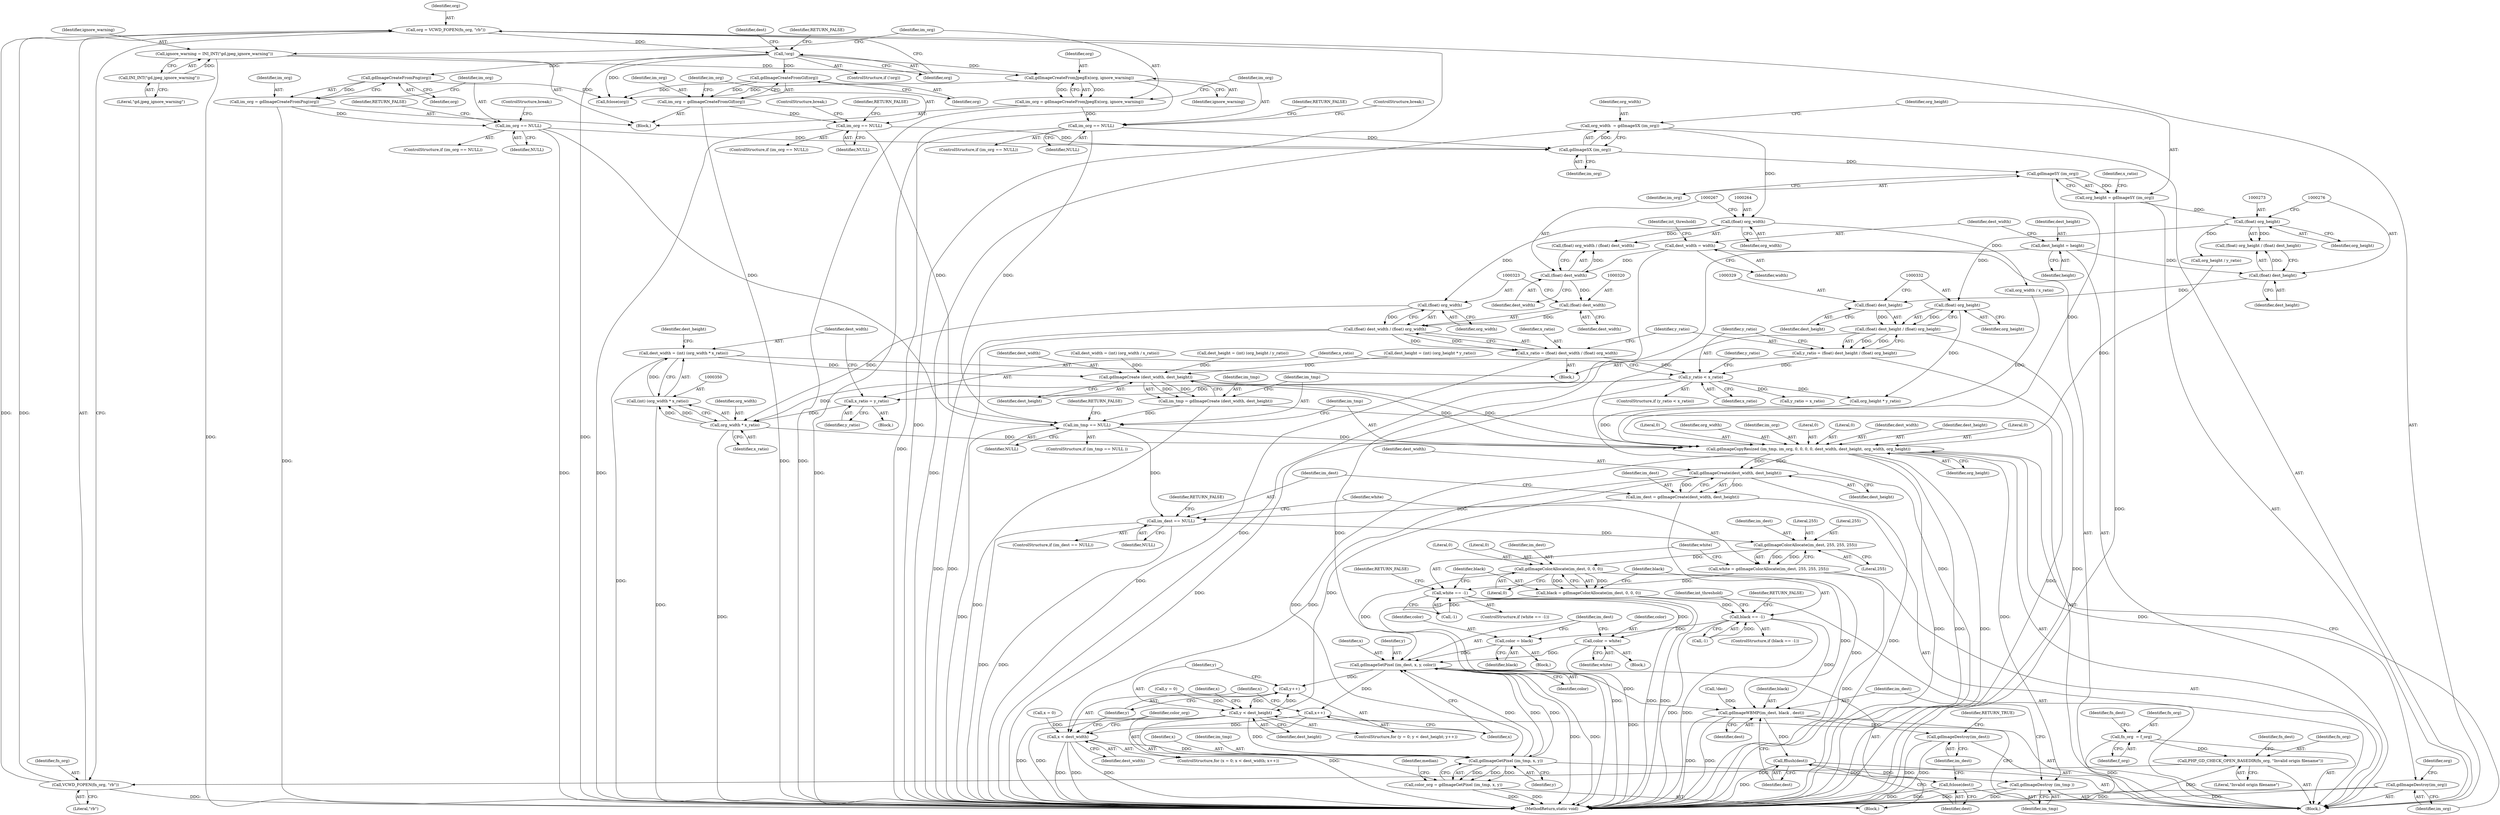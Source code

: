 digraph "0_php-src_b6f13a5ef9d6280cf984826a5de012a32c396cd4?w=1_2@integer" {
"1000347" [label="(Call,dest_width = (int) (org_width * x_ratio))"];
"1000349" [label="(Call,(int) (org_width * x_ratio))"];
"1000351" [label="(Call,org_width * x_ratio)"];
"1000322" [label="(Call,(float) org_width)"];
"1000263" [label="(Call,(float) org_width)"];
"1000252" [label="(Call,org_width  = gdImageSX (im_org))"];
"1000254" [label="(Call,gdImageSX (im_org))"];
"1000231" [label="(Call,im_org == NULL)"];
"1000225" [label="(Call,im_org = gdImageCreateFromJpegEx(org, ignore_warning))"];
"1000227" [label="(Call,gdImageCreateFromJpegEx(org, ignore_warning))"];
"1000191" [label="(Call,!org)"];
"1000185" [label="(Call,org = VCWD_FOPEN(fn_org, \"rb\"))"];
"1000187" [label="(Call,VCWD_FOPEN(fn_org, \"rb\"))"];
"1000179" [label="(Call,PHP_GD_CHECK_OPEN_BASEDIR(fn_org, \"Invalid origin filename\"))"];
"1000154" [label="(Call,fn_org  = f_org)"];
"1000221" [label="(Call,ignore_warning = INI_INT(\"gd.jpeg_ignore_warning\"))"];
"1000223" [label="(Call,INI_INT(\"gd.jpeg_ignore_warning\"))"];
"1000214" [label="(Call,im_org == NULL)"];
"1000209" [label="(Call,im_org = gdImageCreateFromGif(org))"];
"1000211" [label="(Call,gdImageCreateFromGif(org))"];
"1000243" [label="(Call,im_org == NULL)"];
"1000238" [label="(Call,im_org = gdImageCreateFromPng(org))"];
"1000240" [label="(Call,gdImageCreateFromPng(org))"];
"1000339" [label="(Call,x_ratio = y_ratio)"];
"1000335" [label="(Call,y_ratio < x_ratio)"];
"1000325" [label="(Call,y_ratio = (float) dest_height / (float) org_height)"];
"1000327" [label="(Call,(float) dest_height / (float) org_height)"];
"1000328" [label="(Call,(float) dest_height)"];
"1000275" [label="(Call,(float) dest_height)"];
"1000160" [label="(Call,dest_height = height)"];
"1000331" [label="(Call,(float) org_height)"];
"1000272" [label="(Call,(float) org_height)"];
"1000256" [label="(Call,org_height = gdImageSY (im_org))"];
"1000258" [label="(Call,gdImageSY (im_org))"];
"1000316" [label="(Call,x_ratio = (float) dest_width / (float) org_width)"];
"1000318" [label="(Call,(float) dest_width / (float) org_width)"];
"1000319" [label="(Call,(float) dest_width)"];
"1000266" [label="(Call,(float) dest_width)"];
"1000163" [label="(Call,dest_width = width)"];
"1000363" [label="(Call,gdImageCreate (dest_width, dest_height))"];
"1000361" [label="(Call,im_tmp = gdImageCreate (dest_width, dest_height))"];
"1000367" [label="(Call,im_tmp == NULL)"];
"1000372" [label="(Call,gdImageCopyResized (im_tmp, im_org, 0, 0, 0, 0, dest_width, dest_height, org_width, org_height))"];
"1000383" [label="(Call,gdImageDestroy(im_org))"];
"1000389" [label="(Call,gdImageCreate(dest_width, dest_height))"];
"1000387" [label="(Call,im_dest = gdImageCreate(dest_width, dest_height))"];
"1000393" [label="(Call,im_dest == NULL)"];
"1000400" [label="(Call,gdImageColorAllocate(im_dest, 255, 255, 255))"];
"1000398" [label="(Call,white = gdImageColorAllocate(im_dest, 255, 255, 255))"];
"1000406" [label="(Call,white == -1)"];
"1000488" [label="(Call,color = white)"];
"1000491" [label="(Call,gdImageSetPixel (im_dest, x, y, color))"];
"1000438" [label="(Call,y++)"];
"1000435" [label="(Call,y < dest_height)"];
"1000453" [label="(Call,gdImageGetPixel (im_tmp, x, y))"];
"1000451" [label="(Call,color_org = gdImageGetPixel (im_tmp, x, y))"];
"1000496" [label="(Call,gdImageDestroy (im_tmp ))"];
"1000448" [label="(Call,x++)"];
"1000445" [label="(Call,x < dest_width)"];
"1000498" [label="(Call,gdImageWBMP(im_dest, black , dest))"];
"1000502" [label="(Call,fflush(dest))"];
"1000504" [label="(Call,fclose(dest))"];
"1000506" [label="(Call,gdImageDestroy(im_dest))"];
"1000414" [label="(Call,gdImageColorAllocate(im_dest, 0, 0, 0))"];
"1000412" [label="(Call,black = gdImageColorAllocate(im_dest, 0, 0, 0))"];
"1000420" [label="(Call,black == -1)"];
"1000483" [label="(Call,color = black)"];
"1000167" [label="(Identifier,int_threshold)"];
"1000183" [label="(Identifier,fn_dest)"];
"1000179" [label="(Call,PHP_GD_CHECK_OPEN_BASEDIR(fn_org, \"Invalid origin filename\"))"];
"1000445" [label="(Call,x < dest_width)"];
"1000213" [label="(ControlStructure,if (im_org == NULL))"];
"1000223" [label="(Call,INI_INT(\"gd.jpeg_ignore_warning\"))"];
"1000307" [label="(Call,dest_height = (int) (org_height / y_ratio))"];
"1000383" [label="(Call,gdImageDestroy(im_org))"];
"1000432" [label="(Call,y = 0)"];
"1000191" [label="(Call,!org)"];
"1000496" [label="(Call,gdImageDestroy (im_tmp ))"];
"1000505" [label="(Identifier,dest)"];
"1000156" [label="(Identifier,f_org)"];
"1000485" [label="(Identifier,black)"];
"1000340" [label="(Identifier,x_ratio)"];
"1000366" [label="(ControlStructure,if (im_tmp == NULL ))"];
"1000324" [label="(Identifier,org_width)"];
"1000272" [label="(Call,(float) org_height)"];
"1000162" [label="(Identifier,height)"];
"1000311" [label="(Call,org_height / y_ratio)"];
"1000318" [label="(Call,(float) dest_width / (float) org_width)"];
"1000378" [label="(Literal,0)"];
"1000404" [label="(Literal,255)"];
"1000431" [label="(ControlStructure,for (y = 0; y < dest_height; y++))"];
"1000484" [label="(Identifier,color)"];
"1000408" [label="(Call,-1)"];
"1000187" [label="(Call,VCWD_FOPEN(fn_org, \"rb\"))"];
"1000244" [label="(Identifier,im_org)"];
"1000345" [label="(Identifier,y_ratio)"];
"1000399" [label="(Identifier,white)"];
"1000487" [label="(Block,)"];
"1000196" [label="(Identifier,dest)"];
"1000417" [label="(Literal,0)"];
"1000319" [label="(Call,(float) dest_width)"];
"1000230" [label="(ControlStructure,if (im_org == NULL))"];
"1000351" [label="(Call,org_width * x_ratio)"];
"1000185" [label="(Call,org = VCWD_FOPEN(fn_org, \"rb\"))"];
"1000212" [label="(Identifier,org)"];
"1000330" [label="(Identifier,dest_height)"];
"1000400" [label="(Call,gdImageColorAllocate(im_dest, 255, 255, 255))"];
"1000304" [label="(Call,org_width / x_ratio)"];
"1000407" [label="(Identifier,white)"];
"1000334" [label="(ControlStructure,if (y_ratio < x_ratio))"];
"1000371" [label="(Identifier,RETURN_FALSE)"];
"1000406" [label="(Call,white == -1)"];
"1000211" [label="(Call,gdImageCreateFromGif(org))"];
"1000348" [label="(Identifier,dest_width)"];
"1000491" [label="(Call,gdImageSetPixel (im_dest, x, y, color))"];
"1000317" [label="(Identifier,x_ratio)"];
"1000373" [label="(Identifier,im_tmp)"];
"1000335" [label="(Call,y_ratio < x_ratio)"];
"1000268" [label="(Identifier,dest_width)"];
"1000263" [label="(Call,(float) org_width)"];
"1000207" [label="(Block,)"];
"1000274" [label="(Identifier,org_height)"];
"1000393" [label="(Call,im_dest == NULL)"];
"1000395" [label="(Identifier,NULL)"];
"1000413" [label="(Identifier,black)"];
"1000226" [label="(Identifier,im_org)"];
"1000275" [label="(Call,(float) dest_height)"];
"1000242" [label="(ControlStructure,if (im_org == NULL))"];
"1000391" [label="(Identifier,dest_height)"];
"1000506" [label="(Call,gdImageDestroy(im_dest))"];
"1000221" [label="(Call,ignore_warning = INI_INT(\"gd.jpeg_ignore_warning\"))"];
"1000456" [label="(Identifier,y)"];
"1000427" [label="(Identifier,int_threshold)"];
"1000502" [label="(Call,fflush(dest))"];
"1000337" [label="(Identifier,x_ratio)"];
"1000497" [label="(Identifier,im_tmp)"];
"1000509" [label="(MethodReturn,static void)"];
"1000210" [label="(Identifier,im_org)"];
"1000194" [label="(Identifier,RETURN_FALSE)"];
"1000325" [label="(Call,y_ratio = (float) dest_height / (float) org_height)"];
"1000163" [label="(Call,dest_width = width)"];
"1000190" [label="(ControlStructure,if (!org))"];
"1000231" [label="(Call,im_org == NULL)"];
"1000504" [label="(Call,fclose(dest))"];
"1000181" [label="(Literal,\"Invalid origin filename\")"];
"1000322" [label="(Call,(float) org_width)"];
"1000425" [label="(Identifier,RETURN_FALSE)"];
"1000247" [label="(Identifier,RETURN_FALSE)"];
"1000367" [label="(Call,im_tmp == NULL)"];
"1000259" [label="(Identifier,im_org)"];
"1000339" [label="(Call,x_ratio = y_ratio)"];
"1000402" [label="(Literal,255)"];
"1000421" [label="(Identifier,black)"];
"1000354" [label="(Call,dest_height = (int) (org_height * y_ratio))"];
"1000271" [label="(Call,(float) org_height / (float) dest_height)"];
"1000394" [label="(Identifier,im_dest)"];
"1000265" [label="(Identifier,org_width)"];
"1000415" [label="(Identifier,im_dest)"];
"1000192" [label="(Identifier,org)"];
"1000316" [label="(Call,x_ratio = (float) dest_width / (float) org_width)"];
"1000229" [label="(Identifier,ignore_warning)"];
"1000403" [label="(Literal,255)"];
"1000500" [label="(Identifier,black)"];
"1000381" [label="(Identifier,org_width)"];
"1000495" [label="(Identifier,color)"];
"1000455" [label="(Identifier,x)"];
"1000225" [label="(Call,im_org = gdImageCreateFromJpegEx(org, ignore_warning))"];
"1000382" [label="(Identifier,org_height)"];
"1000398" [label="(Call,white = gdImageColorAllocate(im_dest, 255, 255, 255))"];
"1000186" [label="(Identifier,org)"];
"1000499" [label="(Identifier,im_dest)"];
"1000215" [label="(Identifier,im_org)"];
"1000416" [label="(Literal,0)"];
"1000248" [label="(ControlStructure,break;)"];
"1000349" [label="(Call,(int) (org_width * x_ratio))"];
"1000241" [label="(Identifier,org)"];
"1000437" [label="(Identifier,dest_height)"];
"1000236" [label="(ControlStructure,break;)"];
"1000108" [label="(Block,)"];
"1000458" [label="(Identifier,median)"];
"1000452" [label="(Identifier,color_org)"];
"1000344" [label="(Call,y_ratio = x_ratio)"];
"1000232" [label="(Identifier,im_org)"];
"1000450" [label="(Block,)"];
"1000353" [label="(Identifier,x_ratio)"];
"1000352" [label="(Identifier,org_width)"];
"1000261" [label="(Identifier,x_ratio)"];
"1000266" [label="(Call,(float) dest_width)"];
"1000420" [label="(Call,black == -1)"];
"1000488" [label="(Call,color = white)"];
"1000243" [label="(Call,im_org == NULL)"];
"1000362" [label="(Identifier,im_tmp)"];
"1000233" [label="(Identifier,NULL)"];
"1000451" [label="(Call,color_org = gdImageGetPixel (im_tmp, x, y))"];
"1000189" [label="(Literal,\"rb\")"];
"1000374" [label="(Identifier,im_org)"];
"1000377" [label="(Literal,0)"];
"1000201" [label="(Call,!dest)"];
"1000453" [label="(Call,gdImageGetPixel (im_tmp, x, y))"];
"1000262" [label="(Call,(float) org_width / (float) dest_width)"];
"1000336" [label="(Identifier,y_ratio)"];
"1000257" [label="(Identifier,org_height)"];
"1000454" [label="(Identifier,im_tmp)"];
"1000376" [label="(Literal,0)"];
"1000333" [label="(Identifier,org_height)"];
"1000446" [label="(Identifier,x)"];
"1000327" [label="(Call,(float) dest_height / (float) org_height)"];
"1000392" [label="(ControlStructure,if (im_dest == NULL))"];
"1000240" [label="(Call,gdImageCreateFromPng(org))"];
"1000412" [label="(Call,black = gdImageColorAllocate(im_dest, 0, 0, 0))"];
"1000418" [label="(Literal,0)"];
"1000209" [label="(Call,im_org = gdImageCreateFromGif(org))"];
"1000154" [label="(Call,fn_org  = f_org)"];
"1000390" [label="(Identifier,dest_width)"];
"1000365" [label="(Identifier,dest_height)"];
"1000347" [label="(Call,dest_width = (int) (org_width * x_ratio))"];
"1000363" [label="(Call,gdImageCreate (dest_width, dest_height))"];
"1000379" [label="(Identifier,dest_width)"];
"1000508" [label="(Identifier,RETURN_TRUE)"];
"1000483" [label="(Call,color = black)"];
"1000372" [label="(Call,gdImageCopyResized (im_tmp, im_org, 0, 0, 0, 0, dest_width, dest_height, org_width, org_height))"];
"1000422" [label="(Call,-1)"];
"1000388" [label="(Identifier,im_dest)"];
"1000253" [label="(Identifier,org_width)"];
"1000238" [label="(Call,im_org = gdImageCreateFromPng(org))"];
"1000277" [label="(Identifier,dest_height)"];
"1000449" [label="(Identifier,x)"];
"1000503" [label="(Identifier,dest)"];
"1000507" [label="(Identifier,im_dest)"];
"1000164" [label="(Identifier,dest_width)"];
"1000180" [label="(Identifier,fn_org)"];
"1000254" [label="(Call,gdImageSX (im_org))"];
"1000161" [label="(Identifier,dest_height)"];
"1000380" [label="(Identifier,dest_height)"];
"1000361" [label="(Call,im_tmp = gdImageCreate (dest_width, dest_height))"];
"1000439" [label="(Identifier,y)"];
"1000493" [label="(Identifier,x)"];
"1000441" [label="(ControlStructure,for (x = 0; x < dest_width; x++))"];
"1000235" [label="(Identifier,RETURN_FALSE)"];
"1000401" [label="(Identifier,im_dest)"];
"1000389" [label="(Call,gdImageCreate(dest_width, dest_height))"];
"1000315" [label="(Block,)"];
"1000442" [label="(Call,x = 0)"];
"1000411" [label="(Identifier,RETURN_FALSE)"];
"1000256" [label="(Call,org_height = gdImageSY (im_org))"];
"1000219" [label="(ControlStructure,break;)"];
"1000492" [label="(Identifier,im_dest)"];
"1000155" [label="(Identifier,fn_org)"];
"1000375" [label="(Literal,0)"];
"1000482" [label="(Block,)"];
"1000369" [label="(Identifier,NULL)"];
"1000214" [label="(Call,im_org == NULL)"];
"1000364" [label="(Identifier,dest_width)"];
"1000443" [label="(Identifier,x)"];
"1000326" [label="(Identifier,y_ratio)"];
"1000224" [label="(Literal,\"gd.jpeg_ignore_warning\")"];
"1000368" [label="(Identifier,im_tmp)"];
"1000255" [label="(Identifier,im_org)"];
"1000321" [label="(Identifier,dest_width)"];
"1000239" [label="(Identifier,im_org)"];
"1000160" [label="(Call,dest_height = height)"];
"1000386" [label="(Identifier,org)"];
"1000447" [label="(Identifier,dest_width)"];
"1000165" [label="(Identifier,width)"];
"1000385" [label="(Call,fclose(org))"];
"1000358" [label="(Call,org_height * y_ratio)"];
"1000188" [label="(Identifier,fn_org)"];
"1000384" [label="(Identifier,im_org)"];
"1000397" [label="(Identifier,RETURN_FALSE)"];
"1000414" [label="(Call,gdImageColorAllocate(im_dest, 0, 0, 0))"];
"1000405" [label="(ControlStructure,if (white == -1))"];
"1000222" [label="(Identifier,ignore_warning)"];
"1000490" [label="(Identifier,white)"];
"1000158" [label="(Identifier,fn_dest)"];
"1000436" [label="(Identifier,y)"];
"1000438" [label="(Call,y++)"];
"1000498" [label="(Call,gdImageWBMP(im_dest, black , dest))"];
"1000328" [label="(Call,(float) dest_height)"];
"1000355" [label="(Identifier,dest_height)"];
"1000218" [label="(Identifier,RETURN_FALSE)"];
"1000435" [label="(Call,y < dest_height)"];
"1000419" [label="(ControlStructure,if (black == -1))"];
"1000341" [label="(Identifier,y_ratio)"];
"1000228" [label="(Identifier,org)"];
"1000338" [label="(Block,)"];
"1000258" [label="(Call,gdImageSY (im_org))"];
"1000331" [label="(Call,(float) org_height)"];
"1000252" [label="(Call,org_width  = gdImageSX (im_org))"];
"1000387" [label="(Call,im_dest = gdImageCreate(dest_width, dest_height))"];
"1000245" [label="(Identifier,NULL)"];
"1000300" [label="(Call,dest_width = (int) (org_width / x_ratio))"];
"1000501" [label="(Identifier,dest)"];
"1000489" [label="(Identifier,color)"];
"1000227" [label="(Call,gdImageCreateFromJpegEx(org, ignore_warning))"];
"1000494" [label="(Identifier,y)"];
"1000216" [label="(Identifier,NULL)"];
"1000448" [label="(Call,x++)"];
"1000347" -> "1000315"  [label="AST: "];
"1000347" -> "1000349"  [label="CFG: "];
"1000348" -> "1000347"  [label="AST: "];
"1000349" -> "1000347"  [label="AST: "];
"1000355" -> "1000347"  [label="CFG: "];
"1000347" -> "1000509"  [label="DDG: "];
"1000349" -> "1000347"  [label="DDG: "];
"1000347" -> "1000363"  [label="DDG: "];
"1000349" -> "1000351"  [label="CFG: "];
"1000350" -> "1000349"  [label="AST: "];
"1000351" -> "1000349"  [label="AST: "];
"1000349" -> "1000509"  [label="DDG: "];
"1000351" -> "1000349"  [label="DDG: "];
"1000351" -> "1000349"  [label="DDG: "];
"1000351" -> "1000353"  [label="CFG: "];
"1000352" -> "1000351"  [label="AST: "];
"1000353" -> "1000351"  [label="AST: "];
"1000351" -> "1000509"  [label="DDG: "];
"1000322" -> "1000351"  [label="DDG: "];
"1000339" -> "1000351"  [label="DDG: "];
"1000335" -> "1000351"  [label="DDG: "];
"1000351" -> "1000372"  [label="DDG: "];
"1000322" -> "1000318"  [label="AST: "];
"1000322" -> "1000324"  [label="CFG: "];
"1000323" -> "1000322"  [label="AST: "];
"1000324" -> "1000322"  [label="AST: "];
"1000318" -> "1000322"  [label="CFG: "];
"1000322" -> "1000318"  [label="DDG: "];
"1000263" -> "1000322"  [label="DDG: "];
"1000263" -> "1000262"  [label="AST: "];
"1000263" -> "1000265"  [label="CFG: "];
"1000264" -> "1000263"  [label="AST: "];
"1000265" -> "1000263"  [label="AST: "];
"1000267" -> "1000263"  [label="CFG: "];
"1000263" -> "1000262"  [label="DDG: "];
"1000252" -> "1000263"  [label="DDG: "];
"1000263" -> "1000304"  [label="DDG: "];
"1000252" -> "1000108"  [label="AST: "];
"1000252" -> "1000254"  [label="CFG: "];
"1000253" -> "1000252"  [label="AST: "];
"1000254" -> "1000252"  [label="AST: "];
"1000257" -> "1000252"  [label="CFG: "];
"1000252" -> "1000509"  [label="DDG: "];
"1000254" -> "1000252"  [label="DDG: "];
"1000254" -> "1000255"  [label="CFG: "];
"1000255" -> "1000254"  [label="AST: "];
"1000231" -> "1000254"  [label="DDG: "];
"1000214" -> "1000254"  [label="DDG: "];
"1000243" -> "1000254"  [label="DDG: "];
"1000254" -> "1000258"  [label="DDG: "];
"1000231" -> "1000230"  [label="AST: "];
"1000231" -> "1000233"  [label="CFG: "];
"1000232" -> "1000231"  [label="AST: "];
"1000233" -> "1000231"  [label="AST: "];
"1000235" -> "1000231"  [label="CFG: "];
"1000236" -> "1000231"  [label="CFG: "];
"1000231" -> "1000509"  [label="DDG: "];
"1000225" -> "1000231"  [label="DDG: "];
"1000231" -> "1000367"  [label="DDG: "];
"1000225" -> "1000207"  [label="AST: "];
"1000225" -> "1000227"  [label="CFG: "];
"1000226" -> "1000225"  [label="AST: "];
"1000227" -> "1000225"  [label="AST: "];
"1000232" -> "1000225"  [label="CFG: "];
"1000225" -> "1000509"  [label="DDG: "];
"1000227" -> "1000225"  [label="DDG: "];
"1000227" -> "1000225"  [label="DDG: "];
"1000227" -> "1000229"  [label="CFG: "];
"1000228" -> "1000227"  [label="AST: "];
"1000229" -> "1000227"  [label="AST: "];
"1000227" -> "1000509"  [label="DDG: "];
"1000191" -> "1000227"  [label="DDG: "];
"1000221" -> "1000227"  [label="DDG: "];
"1000227" -> "1000385"  [label="DDG: "];
"1000191" -> "1000190"  [label="AST: "];
"1000191" -> "1000192"  [label="CFG: "];
"1000192" -> "1000191"  [label="AST: "];
"1000194" -> "1000191"  [label="CFG: "];
"1000196" -> "1000191"  [label="CFG: "];
"1000191" -> "1000509"  [label="DDG: "];
"1000185" -> "1000191"  [label="DDG: "];
"1000191" -> "1000211"  [label="DDG: "];
"1000191" -> "1000240"  [label="DDG: "];
"1000191" -> "1000385"  [label="DDG: "];
"1000185" -> "1000108"  [label="AST: "];
"1000185" -> "1000187"  [label="CFG: "];
"1000186" -> "1000185"  [label="AST: "];
"1000187" -> "1000185"  [label="AST: "];
"1000192" -> "1000185"  [label="CFG: "];
"1000185" -> "1000509"  [label="DDG: "];
"1000187" -> "1000185"  [label="DDG: "];
"1000187" -> "1000185"  [label="DDG: "];
"1000187" -> "1000189"  [label="CFG: "];
"1000188" -> "1000187"  [label="AST: "];
"1000189" -> "1000187"  [label="AST: "];
"1000187" -> "1000509"  [label="DDG: "];
"1000179" -> "1000187"  [label="DDG: "];
"1000179" -> "1000108"  [label="AST: "];
"1000179" -> "1000181"  [label="CFG: "];
"1000180" -> "1000179"  [label="AST: "];
"1000181" -> "1000179"  [label="AST: "];
"1000183" -> "1000179"  [label="CFG: "];
"1000179" -> "1000509"  [label="DDG: "];
"1000154" -> "1000179"  [label="DDG: "];
"1000154" -> "1000108"  [label="AST: "];
"1000154" -> "1000156"  [label="CFG: "];
"1000155" -> "1000154"  [label="AST: "];
"1000156" -> "1000154"  [label="AST: "];
"1000158" -> "1000154"  [label="CFG: "];
"1000154" -> "1000509"  [label="DDG: "];
"1000221" -> "1000207"  [label="AST: "];
"1000221" -> "1000223"  [label="CFG: "];
"1000222" -> "1000221"  [label="AST: "];
"1000223" -> "1000221"  [label="AST: "];
"1000226" -> "1000221"  [label="CFG: "];
"1000221" -> "1000509"  [label="DDG: "];
"1000223" -> "1000221"  [label="DDG: "];
"1000223" -> "1000224"  [label="CFG: "];
"1000224" -> "1000223"  [label="AST: "];
"1000214" -> "1000213"  [label="AST: "];
"1000214" -> "1000216"  [label="CFG: "];
"1000215" -> "1000214"  [label="AST: "];
"1000216" -> "1000214"  [label="AST: "];
"1000218" -> "1000214"  [label="CFG: "];
"1000219" -> "1000214"  [label="CFG: "];
"1000214" -> "1000509"  [label="DDG: "];
"1000209" -> "1000214"  [label="DDG: "];
"1000214" -> "1000367"  [label="DDG: "];
"1000209" -> "1000207"  [label="AST: "];
"1000209" -> "1000211"  [label="CFG: "];
"1000210" -> "1000209"  [label="AST: "];
"1000211" -> "1000209"  [label="AST: "];
"1000215" -> "1000209"  [label="CFG: "];
"1000209" -> "1000509"  [label="DDG: "];
"1000211" -> "1000209"  [label="DDG: "];
"1000211" -> "1000212"  [label="CFG: "];
"1000212" -> "1000211"  [label="AST: "];
"1000211" -> "1000385"  [label="DDG: "];
"1000243" -> "1000242"  [label="AST: "];
"1000243" -> "1000245"  [label="CFG: "];
"1000244" -> "1000243"  [label="AST: "];
"1000245" -> "1000243"  [label="AST: "];
"1000247" -> "1000243"  [label="CFG: "];
"1000248" -> "1000243"  [label="CFG: "];
"1000243" -> "1000509"  [label="DDG: "];
"1000238" -> "1000243"  [label="DDG: "];
"1000243" -> "1000367"  [label="DDG: "];
"1000238" -> "1000207"  [label="AST: "];
"1000238" -> "1000240"  [label="CFG: "];
"1000239" -> "1000238"  [label="AST: "];
"1000240" -> "1000238"  [label="AST: "];
"1000244" -> "1000238"  [label="CFG: "];
"1000238" -> "1000509"  [label="DDG: "];
"1000240" -> "1000238"  [label="DDG: "];
"1000240" -> "1000241"  [label="CFG: "];
"1000241" -> "1000240"  [label="AST: "];
"1000240" -> "1000385"  [label="DDG: "];
"1000339" -> "1000338"  [label="AST: "];
"1000339" -> "1000341"  [label="CFG: "];
"1000340" -> "1000339"  [label="AST: "];
"1000341" -> "1000339"  [label="AST: "];
"1000348" -> "1000339"  [label="CFG: "];
"1000335" -> "1000339"  [label="DDG: "];
"1000335" -> "1000334"  [label="AST: "];
"1000335" -> "1000337"  [label="CFG: "];
"1000336" -> "1000335"  [label="AST: "];
"1000337" -> "1000335"  [label="AST: "];
"1000340" -> "1000335"  [label="CFG: "];
"1000345" -> "1000335"  [label="CFG: "];
"1000335" -> "1000509"  [label="DDG: "];
"1000325" -> "1000335"  [label="DDG: "];
"1000316" -> "1000335"  [label="DDG: "];
"1000335" -> "1000344"  [label="DDG: "];
"1000335" -> "1000358"  [label="DDG: "];
"1000325" -> "1000315"  [label="AST: "];
"1000325" -> "1000327"  [label="CFG: "];
"1000326" -> "1000325"  [label="AST: "];
"1000327" -> "1000325"  [label="AST: "];
"1000336" -> "1000325"  [label="CFG: "];
"1000325" -> "1000509"  [label="DDG: "];
"1000327" -> "1000325"  [label="DDG: "];
"1000327" -> "1000325"  [label="DDG: "];
"1000327" -> "1000331"  [label="CFG: "];
"1000328" -> "1000327"  [label="AST: "];
"1000331" -> "1000327"  [label="AST: "];
"1000327" -> "1000509"  [label="DDG: "];
"1000327" -> "1000509"  [label="DDG: "];
"1000328" -> "1000327"  [label="DDG: "];
"1000331" -> "1000327"  [label="DDG: "];
"1000328" -> "1000330"  [label="CFG: "];
"1000329" -> "1000328"  [label="AST: "];
"1000330" -> "1000328"  [label="AST: "];
"1000332" -> "1000328"  [label="CFG: "];
"1000275" -> "1000328"  [label="DDG: "];
"1000275" -> "1000271"  [label="AST: "];
"1000275" -> "1000277"  [label="CFG: "];
"1000276" -> "1000275"  [label="AST: "];
"1000277" -> "1000275"  [label="AST: "];
"1000271" -> "1000275"  [label="CFG: "];
"1000275" -> "1000271"  [label="DDG: "];
"1000160" -> "1000275"  [label="DDG: "];
"1000160" -> "1000108"  [label="AST: "];
"1000160" -> "1000162"  [label="CFG: "];
"1000161" -> "1000160"  [label="AST: "];
"1000162" -> "1000160"  [label="AST: "];
"1000164" -> "1000160"  [label="CFG: "];
"1000160" -> "1000509"  [label="DDG: "];
"1000331" -> "1000333"  [label="CFG: "];
"1000332" -> "1000331"  [label="AST: "];
"1000333" -> "1000331"  [label="AST: "];
"1000272" -> "1000331"  [label="DDG: "];
"1000331" -> "1000358"  [label="DDG: "];
"1000272" -> "1000271"  [label="AST: "];
"1000272" -> "1000274"  [label="CFG: "];
"1000273" -> "1000272"  [label="AST: "];
"1000274" -> "1000272"  [label="AST: "];
"1000276" -> "1000272"  [label="CFG: "];
"1000272" -> "1000271"  [label="DDG: "];
"1000256" -> "1000272"  [label="DDG: "];
"1000272" -> "1000311"  [label="DDG: "];
"1000256" -> "1000108"  [label="AST: "];
"1000256" -> "1000258"  [label="CFG: "];
"1000257" -> "1000256"  [label="AST: "];
"1000258" -> "1000256"  [label="AST: "];
"1000261" -> "1000256"  [label="CFG: "];
"1000256" -> "1000509"  [label="DDG: "];
"1000258" -> "1000256"  [label="DDG: "];
"1000258" -> "1000259"  [label="CFG: "];
"1000259" -> "1000258"  [label="AST: "];
"1000258" -> "1000372"  [label="DDG: "];
"1000316" -> "1000315"  [label="AST: "];
"1000316" -> "1000318"  [label="CFG: "];
"1000317" -> "1000316"  [label="AST: "];
"1000318" -> "1000316"  [label="AST: "];
"1000326" -> "1000316"  [label="CFG: "];
"1000316" -> "1000509"  [label="DDG: "];
"1000318" -> "1000316"  [label="DDG: "];
"1000318" -> "1000316"  [label="DDG: "];
"1000319" -> "1000318"  [label="AST: "];
"1000318" -> "1000509"  [label="DDG: "];
"1000318" -> "1000509"  [label="DDG: "];
"1000319" -> "1000318"  [label="DDG: "];
"1000319" -> "1000321"  [label="CFG: "];
"1000320" -> "1000319"  [label="AST: "];
"1000321" -> "1000319"  [label="AST: "];
"1000323" -> "1000319"  [label="CFG: "];
"1000266" -> "1000319"  [label="DDG: "];
"1000266" -> "1000262"  [label="AST: "];
"1000266" -> "1000268"  [label="CFG: "];
"1000267" -> "1000266"  [label="AST: "];
"1000268" -> "1000266"  [label="AST: "];
"1000262" -> "1000266"  [label="CFG: "];
"1000266" -> "1000262"  [label="DDG: "];
"1000163" -> "1000266"  [label="DDG: "];
"1000163" -> "1000108"  [label="AST: "];
"1000163" -> "1000165"  [label="CFG: "];
"1000164" -> "1000163"  [label="AST: "];
"1000165" -> "1000163"  [label="AST: "];
"1000167" -> "1000163"  [label="CFG: "];
"1000163" -> "1000509"  [label="DDG: "];
"1000363" -> "1000361"  [label="AST: "];
"1000363" -> "1000365"  [label="CFG: "];
"1000364" -> "1000363"  [label="AST: "];
"1000365" -> "1000363"  [label="AST: "];
"1000361" -> "1000363"  [label="CFG: "];
"1000363" -> "1000361"  [label="DDG: "];
"1000363" -> "1000361"  [label="DDG: "];
"1000300" -> "1000363"  [label="DDG: "];
"1000307" -> "1000363"  [label="DDG: "];
"1000354" -> "1000363"  [label="DDG: "];
"1000363" -> "1000372"  [label="DDG: "];
"1000363" -> "1000372"  [label="DDG: "];
"1000361" -> "1000108"  [label="AST: "];
"1000362" -> "1000361"  [label="AST: "];
"1000368" -> "1000361"  [label="CFG: "];
"1000361" -> "1000509"  [label="DDG: "];
"1000361" -> "1000367"  [label="DDG: "];
"1000367" -> "1000366"  [label="AST: "];
"1000367" -> "1000369"  [label="CFG: "];
"1000368" -> "1000367"  [label="AST: "];
"1000369" -> "1000367"  [label="AST: "];
"1000371" -> "1000367"  [label="CFG: "];
"1000373" -> "1000367"  [label="CFG: "];
"1000367" -> "1000509"  [label="DDG: "];
"1000367" -> "1000372"  [label="DDG: "];
"1000367" -> "1000393"  [label="DDG: "];
"1000372" -> "1000108"  [label="AST: "];
"1000372" -> "1000382"  [label="CFG: "];
"1000373" -> "1000372"  [label="AST: "];
"1000374" -> "1000372"  [label="AST: "];
"1000375" -> "1000372"  [label="AST: "];
"1000376" -> "1000372"  [label="AST: "];
"1000377" -> "1000372"  [label="AST: "];
"1000378" -> "1000372"  [label="AST: "];
"1000379" -> "1000372"  [label="AST: "];
"1000380" -> "1000372"  [label="AST: "];
"1000381" -> "1000372"  [label="AST: "];
"1000382" -> "1000372"  [label="AST: "];
"1000384" -> "1000372"  [label="CFG: "];
"1000372" -> "1000509"  [label="DDG: "];
"1000372" -> "1000509"  [label="DDG: "];
"1000372" -> "1000509"  [label="DDG: "];
"1000304" -> "1000372"  [label="DDG: "];
"1000311" -> "1000372"  [label="DDG: "];
"1000358" -> "1000372"  [label="DDG: "];
"1000372" -> "1000383"  [label="DDG: "];
"1000372" -> "1000389"  [label="DDG: "];
"1000372" -> "1000389"  [label="DDG: "];
"1000372" -> "1000453"  [label="DDG: "];
"1000372" -> "1000496"  [label="DDG: "];
"1000383" -> "1000108"  [label="AST: "];
"1000383" -> "1000384"  [label="CFG: "];
"1000384" -> "1000383"  [label="AST: "];
"1000386" -> "1000383"  [label="CFG: "];
"1000383" -> "1000509"  [label="DDG: "];
"1000383" -> "1000509"  [label="DDG: "];
"1000389" -> "1000387"  [label="AST: "];
"1000389" -> "1000391"  [label="CFG: "];
"1000390" -> "1000389"  [label="AST: "];
"1000391" -> "1000389"  [label="AST: "];
"1000387" -> "1000389"  [label="CFG: "];
"1000389" -> "1000509"  [label="DDG: "];
"1000389" -> "1000387"  [label="DDG: "];
"1000389" -> "1000387"  [label="DDG: "];
"1000389" -> "1000435"  [label="DDG: "];
"1000389" -> "1000445"  [label="DDG: "];
"1000387" -> "1000108"  [label="AST: "];
"1000388" -> "1000387"  [label="AST: "];
"1000394" -> "1000387"  [label="CFG: "];
"1000387" -> "1000509"  [label="DDG: "];
"1000387" -> "1000393"  [label="DDG: "];
"1000393" -> "1000392"  [label="AST: "];
"1000393" -> "1000395"  [label="CFG: "];
"1000394" -> "1000393"  [label="AST: "];
"1000395" -> "1000393"  [label="AST: "];
"1000397" -> "1000393"  [label="CFG: "];
"1000399" -> "1000393"  [label="CFG: "];
"1000393" -> "1000509"  [label="DDG: "];
"1000393" -> "1000509"  [label="DDG: "];
"1000393" -> "1000400"  [label="DDG: "];
"1000400" -> "1000398"  [label="AST: "];
"1000400" -> "1000404"  [label="CFG: "];
"1000401" -> "1000400"  [label="AST: "];
"1000402" -> "1000400"  [label="AST: "];
"1000403" -> "1000400"  [label="AST: "];
"1000404" -> "1000400"  [label="AST: "];
"1000398" -> "1000400"  [label="CFG: "];
"1000400" -> "1000398"  [label="DDG: "];
"1000400" -> "1000398"  [label="DDG: "];
"1000400" -> "1000414"  [label="DDG: "];
"1000398" -> "1000108"  [label="AST: "];
"1000399" -> "1000398"  [label="AST: "];
"1000407" -> "1000398"  [label="CFG: "];
"1000398" -> "1000509"  [label="DDG: "];
"1000398" -> "1000406"  [label="DDG: "];
"1000406" -> "1000405"  [label="AST: "];
"1000406" -> "1000408"  [label="CFG: "];
"1000407" -> "1000406"  [label="AST: "];
"1000408" -> "1000406"  [label="AST: "];
"1000411" -> "1000406"  [label="CFG: "];
"1000413" -> "1000406"  [label="CFG: "];
"1000406" -> "1000509"  [label="DDG: "];
"1000406" -> "1000509"  [label="DDG: "];
"1000408" -> "1000406"  [label="DDG: "];
"1000406" -> "1000488"  [label="DDG: "];
"1000488" -> "1000487"  [label="AST: "];
"1000488" -> "1000490"  [label="CFG: "];
"1000489" -> "1000488"  [label="AST: "];
"1000490" -> "1000488"  [label="AST: "];
"1000492" -> "1000488"  [label="CFG: "];
"1000488" -> "1000509"  [label="DDG: "];
"1000488" -> "1000491"  [label="DDG: "];
"1000491" -> "1000450"  [label="AST: "];
"1000491" -> "1000495"  [label="CFG: "];
"1000492" -> "1000491"  [label="AST: "];
"1000493" -> "1000491"  [label="AST: "];
"1000494" -> "1000491"  [label="AST: "];
"1000495" -> "1000491"  [label="AST: "];
"1000449" -> "1000491"  [label="CFG: "];
"1000491" -> "1000509"  [label="DDG: "];
"1000491" -> "1000509"  [label="DDG: "];
"1000491" -> "1000438"  [label="DDG: "];
"1000491" -> "1000448"  [label="DDG: "];
"1000491" -> "1000453"  [label="DDG: "];
"1000414" -> "1000491"  [label="DDG: "];
"1000453" -> "1000491"  [label="DDG: "];
"1000453" -> "1000491"  [label="DDG: "];
"1000483" -> "1000491"  [label="DDG: "];
"1000491" -> "1000498"  [label="DDG: "];
"1000438" -> "1000431"  [label="AST: "];
"1000438" -> "1000439"  [label="CFG: "];
"1000439" -> "1000438"  [label="AST: "];
"1000436" -> "1000438"  [label="CFG: "];
"1000438" -> "1000435"  [label="DDG: "];
"1000435" -> "1000438"  [label="DDG: "];
"1000435" -> "1000431"  [label="AST: "];
"1000435" -> "1000437"  [label="CFG: "];
"1000436" -> "1000435"  [label="AST: "];
"1000437" -> "1000435"  [label="AST: "];
"1000443" -> "1000435"  [label="CFG: "];
"1000497" -> "1000435"  [label="CFG: "];
"1000435" -> "1000509"  [label="DDG: "];
"1000435" -> "1000509"  [label="DDG: "];
"1000435" -> "1000509"  [label="DDG: "];
"1000432" -> "1000435"  [label="DDG: "];
"1000435" -> "1000453"  [label="DDG: "];
"1000453" -> "1000451"  [label="AST: "];
"1000453" -> "1000456"  [label="CFG: "];
"1000454" -> "1000453"  [label="AST: "];
"1000455" -> "1000453"  [label="AST: "];
"1000456" -> "1000453"  [label="AST: "];
"1000451" -> "1000453"  [label="CFG: "];
"1000453" -> "1000451"  [label="DDG: "];
"1000453" -> "1000451"  [label="DDG: "];
"1000453" -> "1000451"  [label="DDG: "];
"1000445" -> "1000453"  [label="DDG: "];
"1000453" -> "1000496"  [label="DDG: "];
"1000451" -> "1000450"  [label="AST: "];
"1000452" -> "1000451"  [label="AST: "];
"1000458" -> "1000451"  [label="CFG: "];
"1000451" -> "1000509"  [label="DDG: "];
"1000451" -> "1000509"  [label="DDG: "];
"1000496" -> "1000108"  [label="AST: "];
"1000496" -> "1000497"  [label="CFG: "];
"1000497" -> "1000496"  [label="AST: "];
"1000499" -> "1000496"  [label="CFG: "];
"1000496" -> "1000509"  [label="DDG: "];
"1000496" -> "1000509"  [label="DDG: "];
"1000448" -> "1000441"  [label="AST: "];
"1000448" -> "1000449"  [label="CFG: "];
"1000449" -> "1000448"  [label="AST: "];
"1000446" -> "1000448"  [label="CFG: "];
"1000448" -> "1000445"  [label="DDG: "];
"1000445" -> "1000441"  [label="AST: "];
"1000445" -> "1000447"  [label="CFG: "];
"1000446" -> "1000445"  [label="AST: "];
"1000447" -> "1000445"  [label="AST: "];
"1000452" -> "1000445"  [label="CFG: "];
"1000439" -> "1000445"  [label="CFG: "];
"1000445" -> "1000509"  [label="DDG: "];
"1000445" -> "1000509"  [label="DDG: "];
"1000445" -> "1000509"  [label="DDG: "];
"1000442" -> "1000445"  [label="DDG: "];
"1000498" -> "1000108"  [label="AST: "];
"1000498" -> "1000501"  [label="CFG: "];
"1000499" -> "1000498"  [label="AST: "];
"1000500" -> "1000498"  [label="AST: "];
"1000501" -> "1000498"  [label="AST: "];
"1000503" -> "1000498"  [label="CFG: "];
"1000498" -> "1000509"  [label="DDG: "];
"1000498" -> "1000509"  [label="DDG: "];
"1000414" -> "1000498"  [label="DDG: "];
"1000420" -> "1000498"  [label="DDG: "];
"1000201" -> "1000498"  [label="DDG: "];
"1000498" -> "1000502"  [label="DDG: "];
"1000498" -> "1000506"  [label="DDG: "];
"1000502" -> "1000108"  [label="AST: "];
"1000502" -> "1000503"  [label="CFG: "];
"1000503" -> "1000502"  [label="AST: "];
"1000505" -> "1000502"  [label="CFG: "];
"1000502" -> "1000509"  [label="DDG: "];
"1000502" -> "1000504"  [label="DDG: "];
"1000504" -> "1000108"  [label="AST: "];
"1000504" -> "1000505"  [label="CFG: "];
"1000505" -> "1000504"  [label="AST: "];
"1000507" -> "1000504"  [label="CFG: "];
"1000504" -> "1000509"  [label="DDG: "];
"1000504" -> "1000509"  [label="DDG: "];
"1000506" -> "1000108"  [label="AST: "];
"1000506" -> "1000507"  [label="CFG: "];
"1000507" -> "1000506"  [label="AST: "];
"1000508" -> "1000506"  [label="CFG: "];
"1000506" -> "1000509"  [label="DDG: "];
"1000506" -> "1000509"  [label="DDG: "];
"1000414" -> "1000412"  [label="AST: "];
"1000414" -> "1000418"  [label="CFG: "];
"1000415" -> "1000414"  [label="AST: "];
"1000416" -> "1000414"  [label="AST: "];
"1000417" -> "1000414"  [label="AST: "];
"1000418" -> "1000414"  [label="AST: "];
"1000412" -> "1000414"  [label="CFG: "];
"1000414" -> "1000412"  [label="DDG: "];
"1000414" -> "1000412"  [label="DDG: "];
"1000412" -> "1000108"  [label="AST: "];
"1000413" -> "1000412"  [label="AST: "];
"1000421" -> "1000412"  [label="CFG: "];
"1000412" -> "1000509"  [label="DDG: "];
"1000412" -> "1000420"  [label="DDG: "];
"1000420" -> "1000419"  [label="AST: "];
"1000420" -> "1000422"  [label="CFG: "];
"1000421" -> "1000420"  [label="AST: "];
"1000422" -> "1000420"  [label="AST: "];
"1000425" -> "1000420"  [label="CFG: "];
"1000427" -> "1000420"  [label="CFG: "];
"1000420" -> "1000509"  [label="DDG: "];
"1000420" -> "1000509"  [label="DDG: "];
"1000422" -> "1000420"  [label="DDG: "];
"1000420" -> "1000483"  [label="DDG: "];
"1000483" -> "1000482"  [label="AST: "];
"1000483" -> "1000485"  [label="CFG: "];
"1000484" -> "1000483"  [label="AST: "];
"1000485" -> "1000483"  [label="AST: "];
"1000492" -> "1000483"  [label="CFG: "];
}
